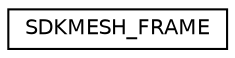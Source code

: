 digraph G
{
  edge [fontname="Helvetica",fontsize="10",labelfontname="Helvetica",labelfontsize="10"];
  node [fontname="Helvetica",fontsize="10",shape=record];
  rankdir="LR";
  Node1 [label="SDKMESH_FRAME",height=0.2,width=0.4,color="black", fillcolor="white", style="filled",URL="$struct_s_d_k_m_e_s_h___f_r_a_m_e.html"];
}
